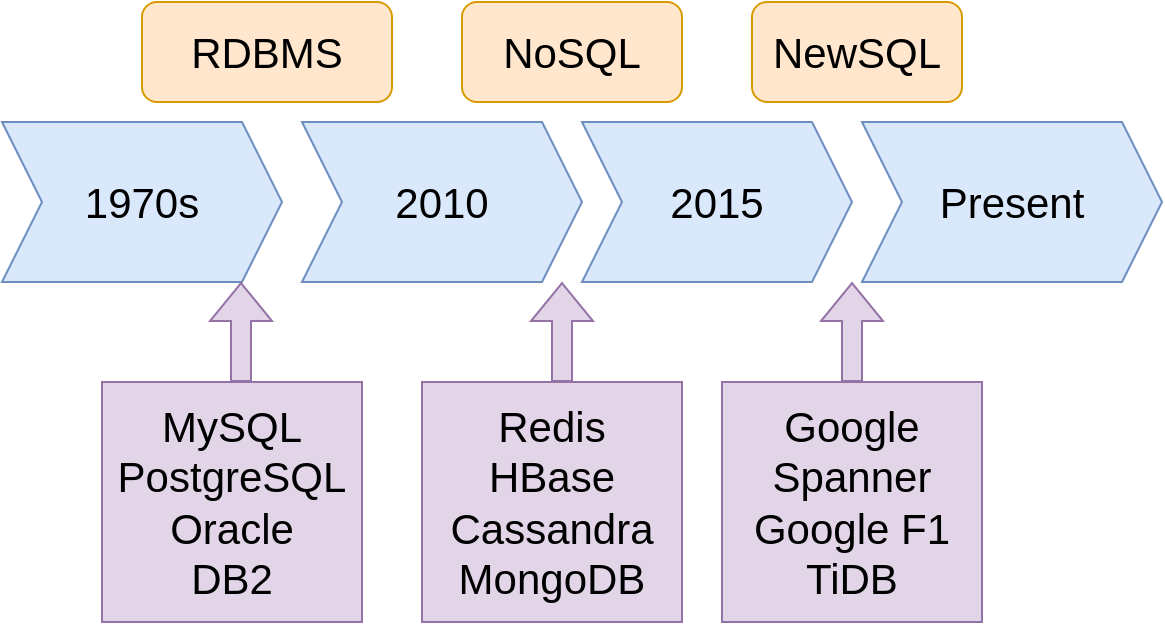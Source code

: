 <mxfile version="24.7.4">
  <diagram name="Page-1" id="cWaFsF2mOiUDxualvjen">
    <mxGraphModel dx="2284" dy="799" grid="1" gridSize="10" guides="1" tooltips="1" connect="1" arrows="1" fold="1" page="1" pageScale="1" pageWidth="850" pageHeight="1100" math="0" shadow="0">
      <root>
        <mxCell id="0" />
        <mxCell id="1" parent="0" />
        <mxCell id="ehsIQFj1LvC2KEdBpazL-1" value="1970s" style="shape=step;perimeter=stepPerimeter;whiteSpace=wrap;html=1;fixedSize=1;fontSize=21;fillColor=#dae8fc;strokeColor=#6c8ebf;" vertex="1" parent="1">
          <mxGeometry x="-30" y="310" width="140" height="80" as="geometry" />
        </mxCell>
        <mxCell id="ehsIQFj1LvC2KEdBpazL-2" value="2010" style="shape=step;perimeter=stepPerimeter;whiteSpace=wrap;html=1;fixedSize=1;fontSize=21;fillColor=#dae8fc;strokeColor=#6c8ebf;" vertex="1" parent="1">
          <mxGeometry x="120" y="310" width="140" height="80" as="geometry" />
        </mxCell>
        <mxCell id="ehsIQFj1LvC2KEdBpazL-3" value="2015" style="shape=step;perimeter=stepPerimeter;whiteSpace=wrap;html=1;fixedSize=1;fontSize=21;fillColor=#dae8fc;strokeColor=#6c8ebf;" vertex="1" parent="1">
          <mxGeometry x="260" y="310" width="135" height="80" as="geometry" />
        </mxCell>
        <mxCell id="ehsIQFj1LvC2KEdBpazL-4" value="Present" style="shape=step;perimeter=stepPerimeter;whiteSpace=wrap;html=1;fixedSize=1;fontSize=21;fillColor=#dae8fc;strokeColor=#6c8ebf;" vertex="1" parent="1">
          <mxGeometry x="400" y="310" width="150" height="80" as="geometry" />
        </mxCell>
        <mxCell id="ehsIQFj1LvC2KEdBpazL-5" value="RDBMS" style="rounded=1;whiteSpace=wrap;html=1;fontSize=21;fillColor=#ffe6cc;strokeColor=#d79b00;" vertex="1" parent="1">
          <mxGeometry x="40" y="250" width="125" height="50" as="geometry" />
        </mxCell>
        <mxCell id="ehsIQFj1LvC2KEdBpazL-6" value="NoSQL" style="rounded=1;whiteSpace=wrap;html=1;fontSize=21;fillColor=#ffe6cc;strokeColor=#d79b00;" vertex="1" parent="1">
          <mxGeometry x="200" y="250" width="110" height="50" as="geometry" />
        </mxCell>
        <mxCell id="ehsIQFj1LvC2KEdBpazL-7" value="NewSQL" style="rounded=1;whiteSpace=wrap;html=1;fontSize=21;fillColor=#ffe6cc;strokeColor=#d79b00;" vertex="1" parent="1">
          <mxGeometry x="345" y="250" width="105" height="50" as="geometry" />
        </mxCell>
        <mxCell id="ehsIQFj1LvC2KEdBpazL-8" value="MySQL&lt;div style=&quot;font-size: 21px;&quot;&gt;PostgreSQL&lt;/div&gt;&lt;div style=&quot;font-size: 21px;&quot;&gt;Oracle&lt;/div&gt;&lt;div style=&quot;font-size: 21px;&quot;&gt;DB2&lt;/div&gt;" style="rounded=0;whiteSpace=wrap;html=1;fontSize=21;fillColor=#e1d5e7;strokeColor=#9673a6;" vertex="1" parent="1">
          <mxGeometry x="20" y="440" width="130" height="120" as="geometry" />
        </mxCell>
        <mxCell id="ehsIQFj1LvC2KEdBpazL-9" value="Redis&lt;div style=&quot;font-size: 21px;&quot;&gt;HBase&lt;/div&gt;&lt;div style=&quot;font-size: 21px;&quot;&gt;Cassandra&lt;/div&gt;&lt;div style=&quot;font-size: 21px;&quot;&gt;MongoDB&lt;/div&gt;" style="rounded=0;whiteSpace=wrap;html=1;fontSize=21;fillColor=#e1d5e7;strokeColor=#9673a6;" vertex="1" parent="1">
          <mxGeometry x="180" y="440" width="130" height="120" as="geometry" />
        </mxCell>
        <mxCell id="ehsIQFj1LvC2KEdBpazL-10" value="Google&lt;div style=&quot;font-size: 21px;&quot;&gt;Spanner&lt;/div&gt;&lt;div style=&quot;font-size: 21px;&quot;&gt;Google F1&lt;/div&gt;&lt;div style=&quot;font-size: 21px;&quot;&gt;TiDB&lt;/div&gt;" style="rounded=0;whiteSpace=wrap;html=1;fontSize=21;fillColor=#e1d5e7;strokeColor=#9673a6;" vertex="1" parent="1">
          <mxGeometry x="330" y="440" width="130" height="120" as="geometry" />
        </mxCell>
        <mxCell id="ehsIQFj1LvC2KEdBpazL-11" value="" style="shape=flexArrow;endArrow=classic;html=1;rounded=0;fillColor=#e1d5e7;strokeColor=#9673a6;" edge="1" parent="1">
          <mxGeometry width="50" height="50" relative="1" as="geometry">
            <mxPoint x="89.5" y="440" as="sourcePoint" />
            <mxPoint x="89.5" y="390" as="targetPoint" />
          </mxGeometry>
        </mxCell>
        <mxCell id="ehsIQFj1LvC2KEdBpazL-12" value="" style="shape=flexArrow;endArrow=classic;html=1;rounded=0;fillColor=#e1d5e7;strokeColor=#9673a6;" edge="1" parent="1">
          <mxGeometry width="50" height="50" relative="1" as="geometry">
            <mxPoint x="250" y="440" as="sourcePoint" />
            <mxPoint x="250" y="390" as="targetPoint" />
          </mxGeometry>
        </mxCell>
        <mxCell id="ehsIQFj1LvC2KEdBpazL-13" value="" style="shape=flexArrow;endArrow=classic;html=1;rounded=0;fillColor=#e1d5e7;strokeColor=#9673a6;" edge="1" parent="1">
          <mxGeometry width="50" height="50" relative="1" as="geometry">
            <mxPoint x="395" y="440" as="sourcePoint" />
            <mxPoint x="395" y="390" as="targetPoint" />
          </mxGeometry>
        </mxCell>
      </root>
    </mxGraphModel>
  </diagram>
</mxfile>
